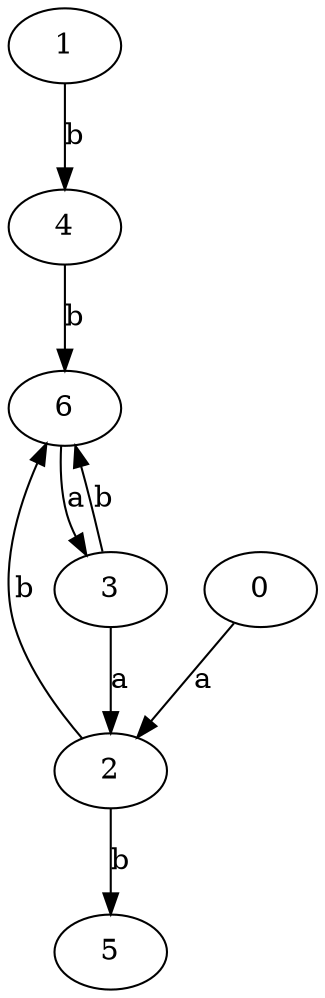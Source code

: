 strict digraph  {
1;
2;
3;
4;
5;
6;
0;
1 -> 4  [label=b];
2 -> 5  [label=b];
2 -> 6  [label=b];
3 -> 2  [label=a];
3 -> 6  [label=b];
4 -> 6  [label=b];
6 -> 3  [label=a];
0 -> 2  [label=a];
}
